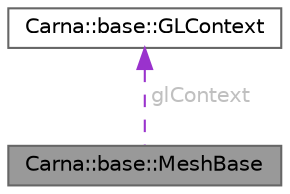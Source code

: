 digraph "Carna::base::MeshBase"
{
 // LATEX_PDF_SIZE
  bgcolor="transparent";
  edge [fontname=Helvetica,fontsize=10,labelfontname=Helvetica,labelfontsize=10];
  node [fontname=Helvetica,fontsize=10,shape=box,height=0.2,width=0.4];
  Node1 [id="Node000001",label="Carna::base::MeshBase",height=0.2,width=0.4,color="gray40", fillcolor="grey60", style="filled", fontcolor="black",tooltip="Format-independent abstract Mesh base class. Each mesh consists of a VertexBuffer,..."];
  Node2 -> Node1 [id="edge1_Node000001_Node000002",dir="back",color="darkorchid3",style="dashed",tooltip=" ",label=" glContext",fontcolor="grey" ];
  Node2 [id="Node000002",label="Carna::base::GLContext",height=0.2,width=0.4,color="gray40", fillcolor="white", style="filled",URL="$classCarna_1_1base_1_1GLContext.html",tooltip="Wraps and represents an OpenGL context."];
}
